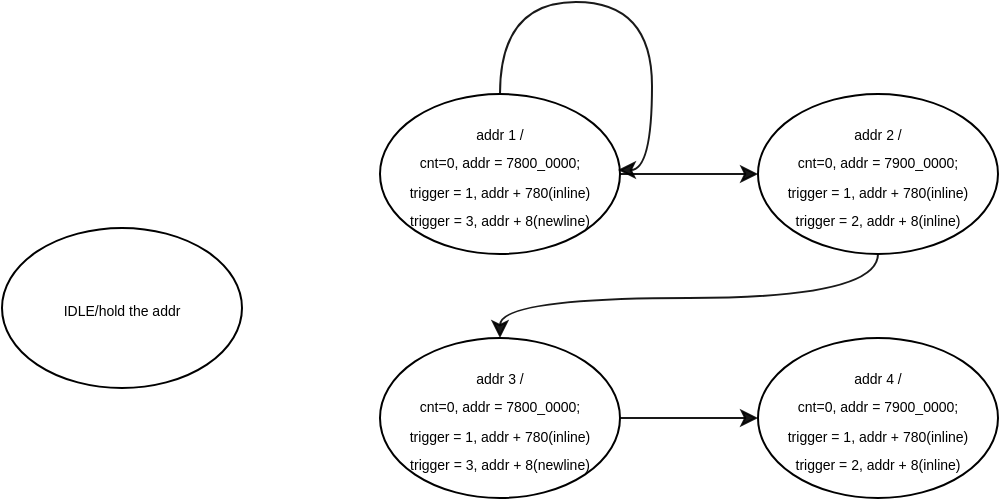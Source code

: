 <mxfile>
    <diagram name="第1頁" id="AxRRgnRMQRDkCC-sEaEy">
        <mxGraphModel dx="121" dy="779" grid="1" gridSize="1" guides="1" tooltips="1" connect="1" arrows="1" fold="1" page="1" pageScale="1" pageWidth="1100" pageHeight="850" background="#ffffff" math="0" shadow="0">
            <root>
                <mxCell id="0"/>
                <mxCell id="1" parent="0"/>
                <mxCell id="41" value="&lt;font style=&quot;font-size: 7px;&quot;&gt;IDLE/hold the addr&lt;/font&gt;" style="ellipse;whiteSpace=wrap;html=1;movable=1;resizable=1;rotatable=1;deletable=1;editable=1;connectable=1;container=0;" parent="1" vertex="1">
                    <mxGeometry x="117" y="340" width="120" height="80" as="geometry"/>
                </mxCell>
                <mxCell id="79" style="edgeStyle=orthogonalEdgeStyle;curved=1;html=1;exitX=1;exitY=0.5;exitDx=0;exitDy=0;entryX=0;entryY=0.5;entryDx=0;entryDy=0;fontSize=7;opacity=90;" parent="1" source="68" target="69" edge="1">
                    <mxGeometry relative="1" as="geometry"/>
                </mxCell>
                <mxCell id="68" value="&lt;font style=&quot;font-size: 7px;&quot;&gt;addr 1 /&lt;br&gt;cnt=0, addr = 7800_0000;&lt;br&gt;trigger = 1, addr + 780(inline)&lt;br&gt;trigger = 3, addr + 8(newline)&lt;br&gt;&lt;/font&gt;" style="ellipse;whiteSpace=wrap;html=1;movable=1;resizable=1;rotatable=1;deletable=1;editable=1;connectable=1;container=0;" parent="1" vertex="1">
                    <mxGeometry x="306" y="273" width="120" height="80" as="geometry"/>
                </mxCell>
                <mxCell id="76" style="edgeStyle=orthogonalEdgeStyle;curved=1;html=1;entryX=0.5;entryY=0;entryDx=0;entryDy=0;fontSize=7;opacity=90;" parent="1" source="69" target="72" edge="1">
                    <mxGeometry relative="1" as="geometry">
                        <Array as="points">
                            <mxPoint x="555" y="375"/>
                            <mxPoint x="366" y="375"/>
                        </Array>
                    </mxGeometry>
                </mxCell>
                <mxCell id="69" value="&lt;font style=&quot;font-size: 7px;&quot;&gt;addr 2 /&lt;br&gt;cnt=0, addr = 7900_0000;&lt;br&gt;trigger = 1, addr + 780(inline)&lt;br&gt;trigger = 2, addr + 8(inline)&lt;br&gt;&lt;/font&gt;" style="ellipse;whiteSpace=wrap;html=1;movable=1;resizable=1;rotatable=1;deletable=1;editable=1;connectable=1;container=0;" parent="1" vertex="1">
                    <mxGeometry x="495" y="273" width="120" height="80" as="geometry"/>
                </mxCell>
                <mxCell id="78" style="edgeStyle=orthogonalEdgeStyle;curved=1;html=1;exitX=1;exitY=0.5;exitDx=0;exitDy=0;entryX=0;entryY=0.5;entryDx=0;entryDy=0;fontSize=7;opacity=90;" parent="1" source="72" target="73" edge="1">
                    <mxGeometry relative="1" as="geometry"/>
                </mxCell>
                <mxCell id="72" value="&lt;font style=&quot;font-size: 7px;&quot;&gt;addr 3 /&lt;br&gt;cnt=0, addr = 7800_0000;&lt;br&gt;trigger = 1, addr + 780(inline)&lt;br&gt;trigger = 3, addr + 8(newline)&lt;br&gt;&lt;/font&gt;" style="ellipse;whiteSpace=wrap;html=1;movable=1;resizable=1;rotatable=1;deletable=1;editable=1;connectable=1;container=0;" parent="1" vertex="1">
                    <mxGeometry x="306" y="395" width="120" height="80" as="geometry"/>
                </mxCell>
                <mxCell id="73" value="&lt;font style=&quot;font-size: 7px;&quot;&gt;addr 4 /&lt;br&gt;cnt=0, addr = 7900_0000;&lt;br&gt;trigger = 1, addr + 780(inline)&lt;br&gt;trigger = 2, addr + 8(inline)&lt;br&gt;&lt;/font&gt;" style="ellipse;whiteSpace=wrap;html=1;movable=1;resizable=1;rotatable=1;deletable=1;editable=1;connectable=1;container=0;" parent="1" vertex="1">
                    <mxGeometry x="495" y="395" width="120" height="80" as="geometry"/>
                </mxCell>
                <mxCell id="85" style="edgeStyle=orthogonalEdgeStyle;html=1;exitX=0.5;exitY=0;exitDx=0;exitDy=0;fontSize=7;opacity=90;curved=1;" parent="1" source="68" edge="1">
                    <mxGeometry relative="1" as="geometry">
                        <mxPoint x="425" y="311" as="targetPoint"/>
                        <Array as="points">
                            <mxPoint x="442" y="227"/>
                        </Array>
                    </mxGeometry>
                </mxCell>
            </root>
        </mxGraphModel>
    </diagram>
</mxfile>